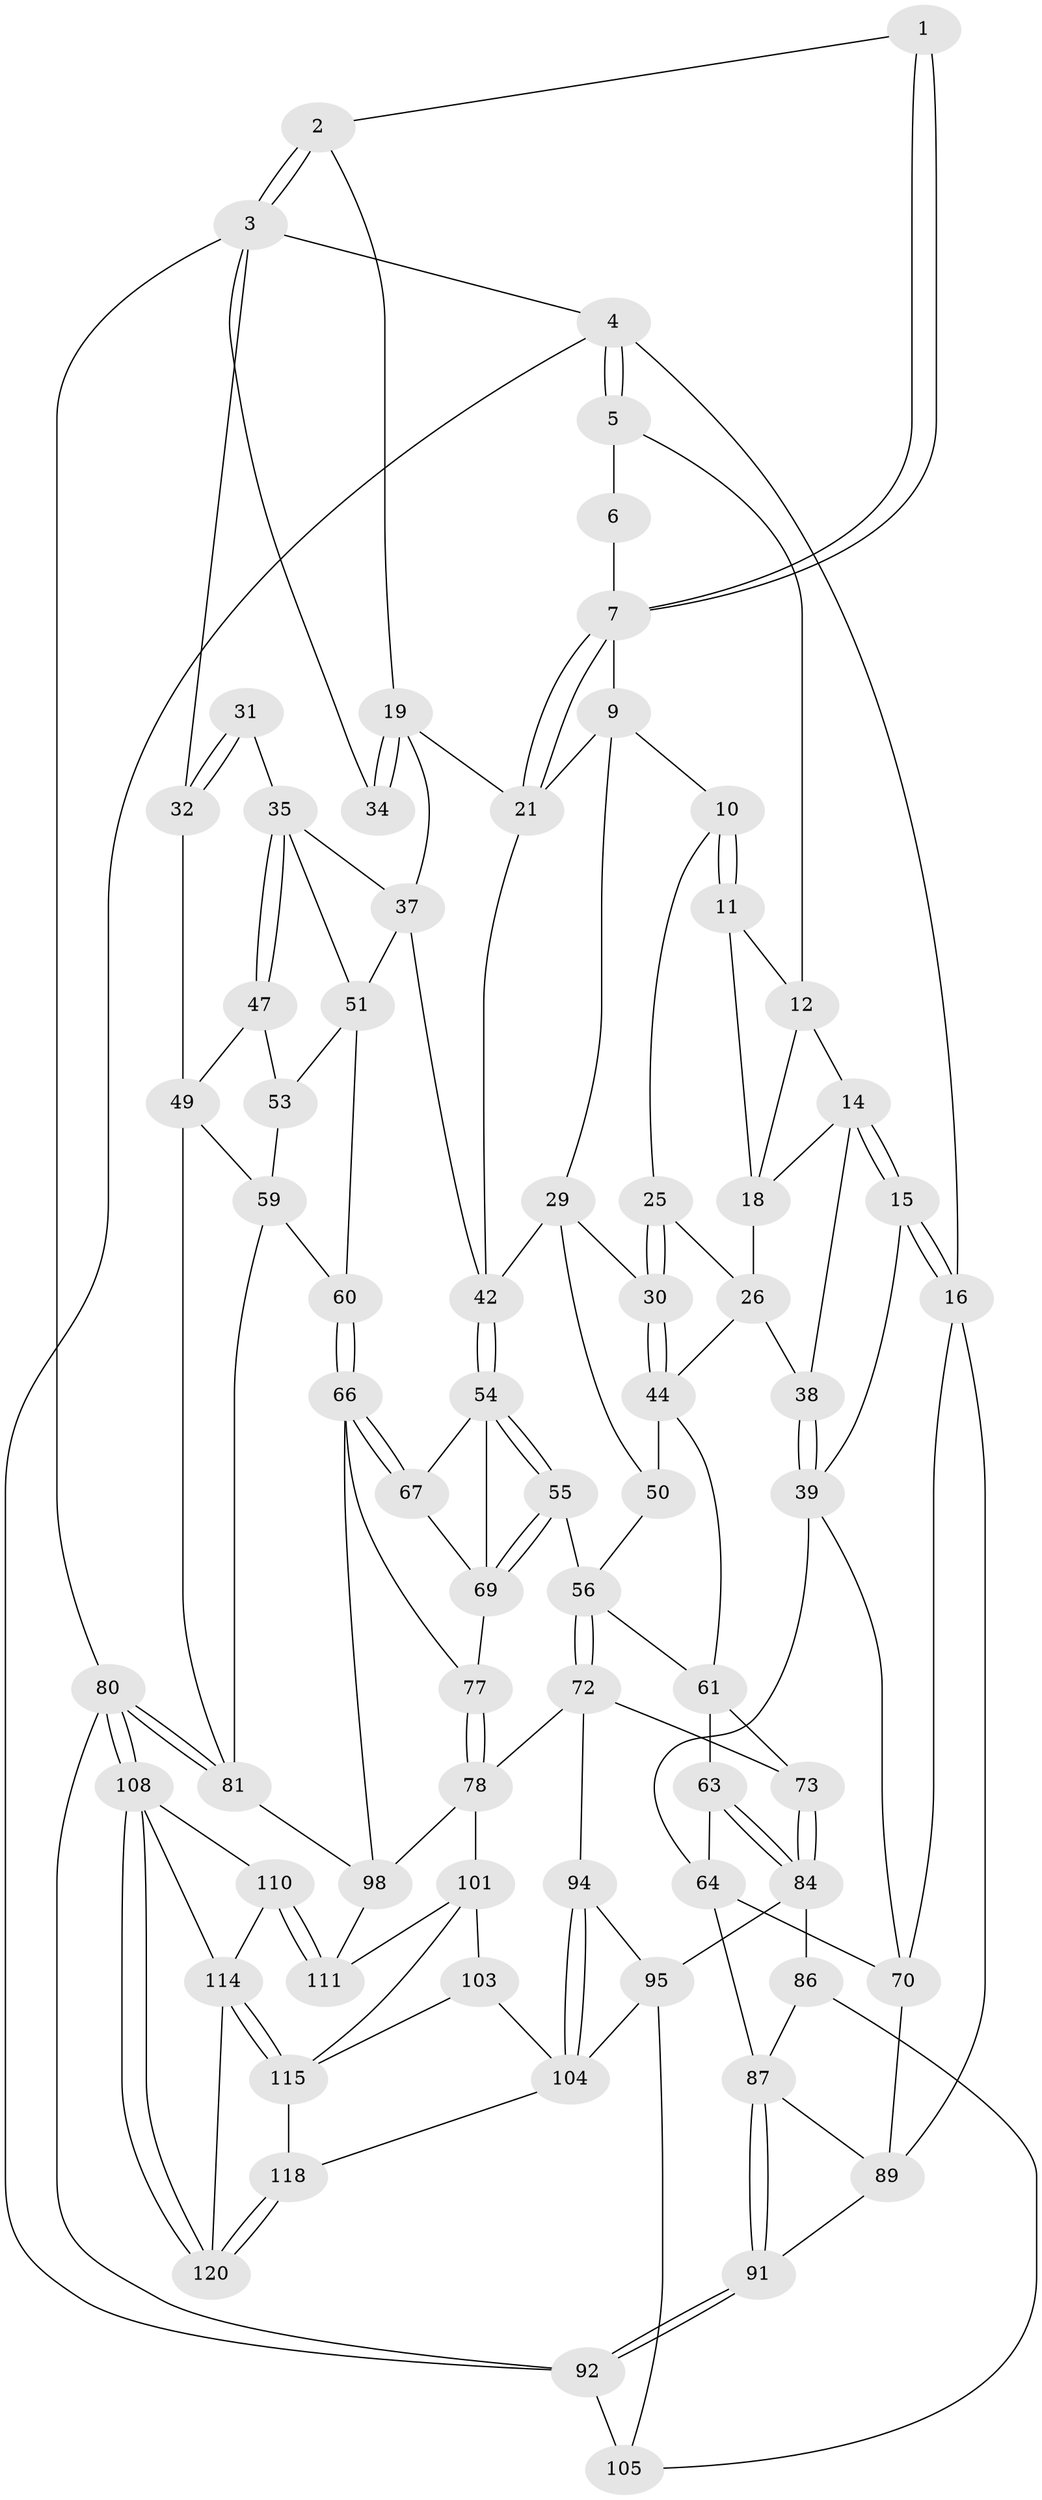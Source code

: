 // Generated by graph-tools (version 1.1) at 2025/24/03/03/25 07:24:33]
// undirected, 73 vertices, 160 edges
graph export_dot {
graph [start="1"]
  node [color=gray90,style=filled];
  1 [pos="+0.7072911957502546+0"];
  2 [pos="+1+0"];
  3 [pos="+1+0",super="+33"];
  4 [pos="+0+0"];
  5 [pos="+0.13411490013861996+0"];
  6 [pos="+0.4578121772817684+0"];
  7 [pos="+0.6755357955788965+0.08219015292215706",super="+8"];
  9 [pos="+0.4527554984036922+0.06981858693467954",super="+28"];
  10 [pos="+0.37268672976890316+0.10655451906779273",super="+22"];
  11 [pos="+0.1542345371918014+0",super="+17"];
  12 [pos="+0.1538654685175117+0",super="+13"];
  14 [pos="+0.12765901666984347+0.14546148733594536",super="+24"];
  15 [pos="+0+0.27993201073055685"];
  16 [pos="+0+0.2604176583646594",super="+71"];
  18 [pos="+0.2541851365912389+0.12177081649193995",super="+23"];
  19 [pos="+0.7287926977294289+0.11999939655482529",super="+20"];
  21 [pos="+0.6896188778248254+0.11747812367085474",super="+27"];
  25 [pos="+0.35399801174528495+0.1966975883450811"];
  26 [pos="+0.26819608929616634+0.22126530697697586",super="+40"];
  29 [pos="+0.41745864395722676+0.2500906905183088",super="+46"];
  30 [pos="+0.40329688335535685+0.25726754562999893"];
  31 [pos="+0.8301151420234821+0.13427343990221893"];
  32 [pos="+1+0"];
  34 [pos="+0.7449420213334095+0.11830246092586506"];
  35 [pos="+0.9042594625877585+0.2268076709273216",super="+36"];
  37 [pos="+0.7235617402260078+0.17247300083036676",super="+41"];
  38 [pos="+0.142710925522011+0.31744084841016496"];
  39 [pos="+0+0.29485038087470483",super="+65"];
  42 [pos="+0.629178651507405+0.36006467185378455",super="+43"];
  44 [pos="+0.3986101827059141+0.29626366826508227",super="+45"];
  47 [pos="+1+0.24283495479705794",super="+48"];
  49 [pos="+1+0.24563470623262285",super="+74"];
  50 [pos="+0.43422113184181754+0.34940647958634474"];
  51 [pos="+0.7934656457481661+0.3170502558595643",super="+52"];
  53 [pos="+0.8441745060269406+0.3477884873820406",super="+58"];
  54 [pos="+0.5709645774929447+0.4086968982842744",super="+68"];
  55 [pos="+0.523495544638149+0.44135536542212095"];
  56 [pos="+0.47933493417875395+0.44142349110947277",super="+57"];
  59 [pos="+0.821012210680289+0.5426420954642963",super="+75"];
  60 [pos="+0.7870809778948087+0.5389463871321712"];
  61 [pos="+0.2552948932599588+0.4108535921946843",super="+62"];
  63 [pos="+0.14359618671739613+0.5295100676164518"];
  64 [pos="+0.1386752274022744+0.5285883830285972",super="+82"];
  66 [pos="+0.7474331380666562+0.5674925947895834",super="+96"];
  67 [pos="+0.730542804889598+0.5629899014429983"];
  69 [pos="+0.559560677689462+0.5078829436834459",super="+76"];
  70 [pos="+0+0.5690866895103441",super="+83"];
  72 [pos="+0.3762299906001629+0.5500019671617647",super="+79"];
  73 [pos="+0.37076263674795973+0.5502089363028965"];
  77 [pos="+0.5230990746485181+0.679923052807146"];
  78 [pos="+0.5230207972104213+0.6799736611514828",super="+100"];
  80 [pos="+1+1"];
  81 [pos="+1+1",super="+97"];
  84 [pos="+0.2394405244813443+0.67299473752938",super="+85"];
  86 [pos="+0.1533920722534357+0.7365028723240119"];
  87 [pos="+0.10798825550958083+0.6975906258039111",super="+88"];
  89 [pos="+0.04873815710507516+0.6523273716834685",super="+90"];
  91 [pos="+0+0.6879661318758944"];
  92 [pos="+0+0.7302472313372171",super="+93"];
  94 [pos="+0.276362492931558+0.7879387835274869"];
  95 [pos="+0.2700229008621305+0.7861454522623634",super="+106"];
  98 [pos="+0.727799329890237+0.7700744206736936",super="+99"];
  101 [pos="+0.4943247083090409+0.7993329830442705",super="+102"];
  103 [pos="+0.4069585107376042+0.850295384771107"];
  104 [pos="+0.4057822437152858+0.8501890238843882",super="+116"];
  105 [pos="+0.08934762370344268+0.7872563509182695",super="+107"];
  108 [pos="+1+1",super="+109"];
  110 [pos="+0.6959587169894128+0.8468765859180198",super="+113"];
  111 [pos="+0.6947283654866612+0.8167220303478688",super="+112"];
  114 [pos="+0.5876090199092685+0.934580494731461",super="+119"];
  115 [pos="+0.5569608332662677+0.9746774242384758",super="+117"];
  118 [pos="+0.4897285841648348+1"];
  120 [pos="+0.8553048071972212+1"];
  1 -- 2;
  1 -- 7;
  1 -- 7;
  2 -- 3;
  2 -- 3;
  2 -- 19;
  3 -- 4;
  3 -- 80;
  3 -- 32;
  3 -- 34;
  4 -- 5;
  4 -- 5;
  4 -- 16;
  4 -- 92;
  5 -- 6;
  5 -- 12;
  6 -- 7;
  7 -- 21;
  7 -- 21;
  7 -- 9;
  9 -- 10;
  9 -- 29;
  9 -- 21;
  10 -- 11 [weight=2];
  10 -- 11;
  10 -- 25;
  11 -- 12;
  11 -- 18;
  12 -- 18;
  12 -- 14;
  14 -- 15;
  14 -- 15;
  14 -- 38;
  14 -- 18;
  15 -- 16;
  15 -- 16;
  15 -- 39;
  16 -- 89;
  16 -- 70;
  18 -- 26;
  19 -- 34;
  19 -- 34;
  19 -- 21;
  19 -- 37;
  21 -- 42;
  25 -- 26;
  25 -- 30;
  25 -- 30;
  26 -- 38;
  26 -- 44;
  29 -- 30;
  29 -- 50;
  29 -- 42;
  30 -- 44;
  30 -- 44;
  31 -- 32;
  31 -- 32;
  31 -- 35;
  32 -- 49;
  35 -- 47;
  35 -- 47;
  35 -- 51;
  35 -- 37;
  37 -- 42;
  37 -- 51;
  38 -- 39;
  38 -- 39;
  39 -- 64;
  39 -- 70;
  42 -- 54;
  42 -- 54;
  44 -- 50;
  44 -- 61;
  47 -- 53 [weight=2];
  47 -- 49;
  49 -- 81;
  49 -- 59;
  50 -- 56;
  51 -- 53;
  51 -- 60;
  53 -- 59;
  54 -- 55;
  54 -- 55;
  54 -- 67;
  54 -- 69;
  55 -- 56;
  55 -- 69;
  55 -- 69;
  56 -- 72;
  56 -- 72;
  56 -- 61;
  59 -- 60;
  59 -- 81;
  60 -- 66;
  60 -- 66;
  61 -- 73;
  61 -- 63;
  63 -- 64;
  63 -- 84;
  63 -- 84;
  64 -- 87;
  64 -- 70;
  66 -- 67;
  66 -- 67;
  66 -- 77;
  66 -- 98;
  67 -- 69;
  69 -- 77;
  70 -- 89;
  72 -- 73;
  72 -- 94;
  72 -- 78;
  73 -- 84;
  73 -- 84;
  77 -- 78;
  77 -- 78;
  78 -- 98;
  78 -- 101;
  80 -- 81;
  80 -- 81;
  80 -- 108;
  80 -- 108;
  80 -- 92;
  81 -- 98;
  84 -- 86;
  84 -- 95;
  86 -- 87;
  86 -- 105;
  87 -- 91;
  87 -- 91;
  87 -- 89;
  89 -- 91;
  91 -- 92;
  91 -- 92;
  92 -- 105 [weight=2];
  94 -- 95;
  94 -- 104;
  94 -- 104;
  95 -- 104;
  95 -- 105;
  98 -- 111;
  101 -- 111;
  101 -- 115;
  101 -- 103;
  103 -- 104;
  103 -- 115;
  104 -- 118;
  108 -- 120;
  108 -- 120;
  108 -- 110;
  108 -- 114;
  110 -- 111 [weight=2];
  110 -- 111;
  110 -- 114;
  114 -- 115;
  114 -- 115;
  114 -- 120;
  115 -- 118;
  118 -- 120;
  118 -- 120;
}
